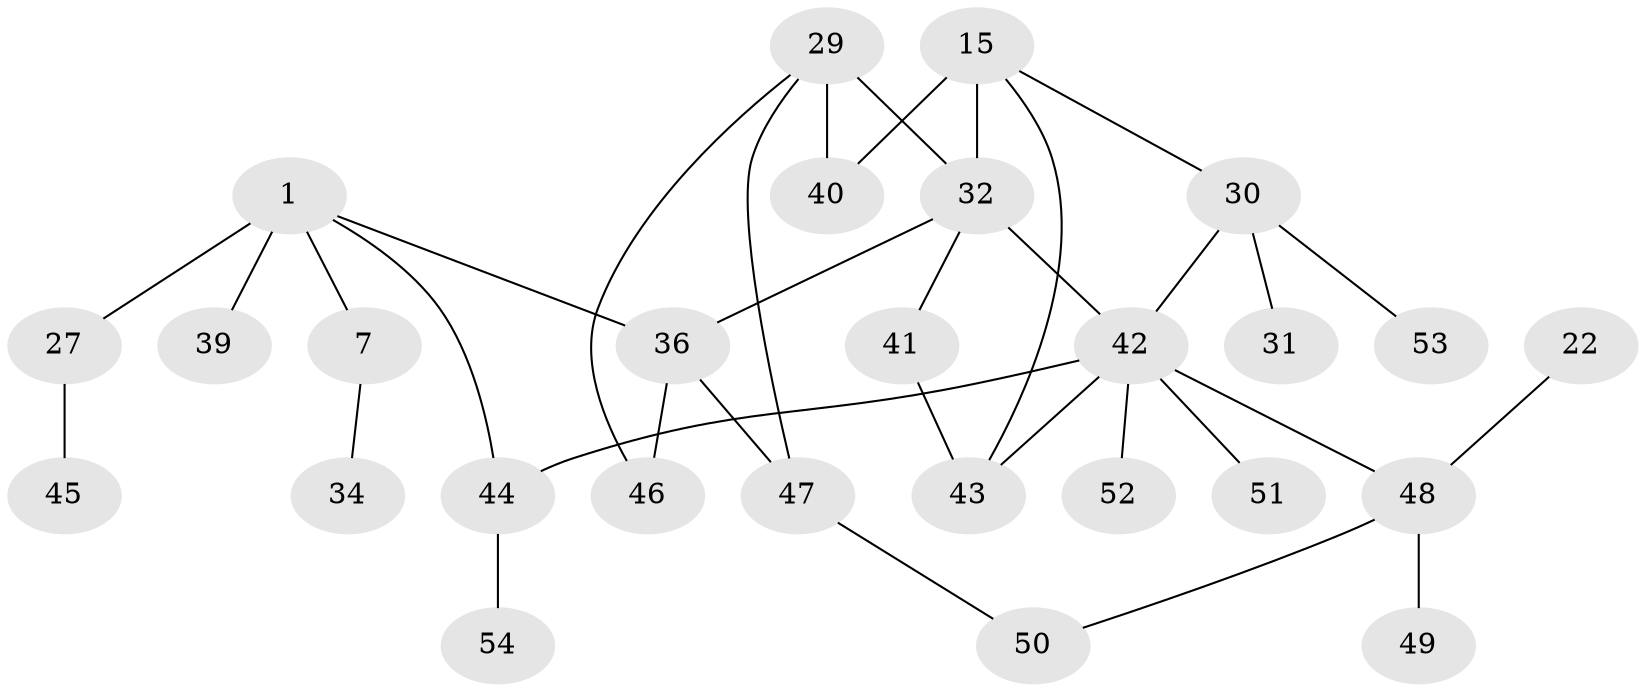 // original degree distribution, {6: 0.018518518518518517, 5: 0.07407407407407407, 4: 0.09259259259259259, 3: 0.25925925925925924, 2: 0.2962962962962963, 1: 0.25925925925925924}
// Generated by graph-tools (version 1.1) at 2025/42/03/09/25 04:42:50]
// undirected, 27 vertices, 34 edges
graph export_dot {
graph [start="1"]
  node [color=gray90,style=filled];
  1;
  7;
  15;
  22;
  27 [super="+12"];
  29 [super="+8"];
  30 [super="+24"];
  31;
  32 [super="+6"];
  34;
  36 [super="+2"];
  39;
  40 [super="+10+14+19"];
  41;
  42 [super="+38+25"];
  43 [super="+37"];
  44 [super="+21+20+35"];
  45;
  46 [super="+28"];
  47 [super="+33"];
  48 [super="+18"];
  49;
  50;
  51;
  52;
  53;
  54;
  1 -- 7;
  1 -- 39;
  1 -- 27 [weight=2];
  1 -- 36;
  1 -- 44;
  7 -- 34;
  15 -- 32;
  15 -- 30;
  15 -- 40 [weight=2];
  15 -- 43;
  22 -- 48;
  27 -- 45;
  29 -- 47;
  29 -- 32 [weight=2];
  29 -- 40;
  29 -- 46;
  30 -- 53;
  30 -- 31;
  30 -- 42;
  32 -- 41;
  32 -- 36 [weight=2];
  32 -- 42 [weight=3];
  36 -- 46;
  36 -- 47;
  41 -- 43;
  42 -- 43;
  42 -- 48;
  42 -- 51;
  42 -- 52;
  42 -- 44;
  44 -- 54;
  47 -- 50;
  48 -- 49;
  48 -- 50;
}
